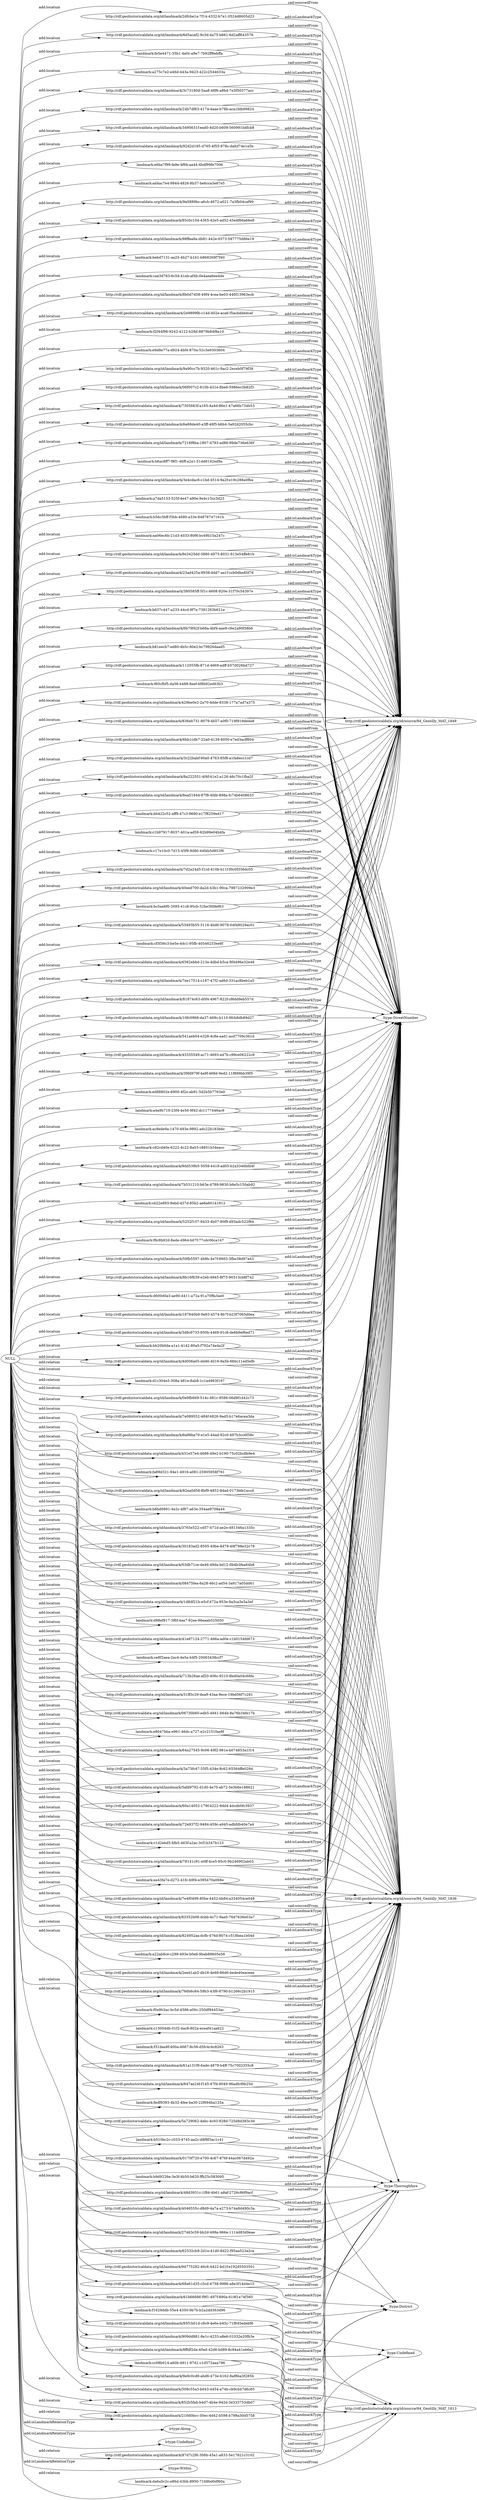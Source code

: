 digraph ar2dtool_diagram { 
rankdir=LR;
size="1501"
	"http://rdf.geohistoricaldata.org/id/landmark/9a90cc7b-9320-461c-9ac2-2eceb0f79f38" -> "http://rdf.geohistoricaldata.org/id/source/94_Gentilly_MAT_1848" [ label = "cad:sourcedFrom" ];
	"http://rdf.geohistoricaldata.org/id/landmark/9a90cc7b-9320-461c-9ac2-2eceb0f79f38" -> "ltype:StreetNumber" [ label = "add:isLandmarkType" ];
	"http://rdf.geohistoricaldata.org/id/landmark/7216f8ba-1807-4783-ad86-99de736e636f" -> "http://rdf.geohistoricaldata.org/id/source/94_Gentilly_MAT_1848" [ label = "cad:sourcedFrom" ];
	"http://rdf.geohistoricaldata.org/id/landmark/7216f8ba-1807-4783-ad86-99de736e636f" -> "ltype:StreetNumber" [ label = "add:isLandmarkType" ];
	"http://rdf.geohistoricaldata.org/id/landmark/23ad425a-8938-4dd7-aa1f-ccb0dbe85f76" -> "http://rdf.geohistoricaldata.org/id/source/94_Gentilly_MAT_1848" [ label = "cad:sourcedFrom" ];
	"http://rdf.geohistoricaldata.org/id/landmark/23ad425a-8938-4dd7-aa1f-ccb0dbe85f76" -> "ltype:StreetNumber" [ label = "add:isLandmarkType" ];
	"http://rdf.geohistoricaldata.org/id/landmark/429be0e2-2a70-4dde-8338-177a7ad7a375" -> "http://rdf.geohistoricaldata.org/id/source/94_Gentilly_MAT_1848" [ label = "cad:sourcedFrom" ];
	"http://rdf.geohistoricaldata.org/id/landmark/429be0e2-2a70-4dde-8338-177a7ad7a375" -> "ltype:StreetNumber" [ label = "add:isLandmarkType" ];
	"http://rdf.geohistoricaldata.org/id/landmark/7d2a24d5-f1cd-410b-b11f-f0c0f356dc05" -> "http://rdf.geohistoricaldata.org/id/source/94_Gentilly_MAT_1848" [ label = "cad:sourcedFrom" ];
	"http://rdf.geohistoricaldata.org/id/landmark/7d2a24d5-f1cd-410b-b11f-f0c0f356dc05" -> "ltype:StreetNumber" [ label = "add:isLandmarkType" ];
	"http://rdf.geohistoricaldata.org/id/landmark/647ae24f-f145-47f4-9049-96adfcf9b25d" -> "http://rdf.geohistoricaldata.org/id/source/94_Gentilly_MAT_1836" [ label = "cad:sourcedFrom" ];
	"http://rdf.geohistoricaldata.org/id/landmark/647ae24f-f145-47f4-9049-96adfcf9b25d" -> "ltype:StreetNumber" [ label = "add:isLandmarkType" ];
	"landmark:fa89d321-94e1-4916-a081-25905958f761" -> "http://rdf.geohistoricaldata.org/id/source/94_Gentilly_MAT_1836" [ label = "cad:sourcedFrom" ];
	"landmark:fa89d321-94e1-4916-a081-25905958f761" -> "ltype:StreetNumber" [ label = "add:isLandmarkType" ];
	"http://rdf.geohistoricaldata.org/id/landmark/53493b55-3116-4bd6-9078-04f48029ac01" -> "http://rdf.geohistoricaldata.org/id/source/94_Gentilly_MAT_1848" [ label = "cad:sourcedFrom" ];
	"http://rdf.geohistoricaldata.org/id/landmark/53493b55-3116-4bd6-9078-04f48029ac01" -> "ltype:StreetNumber" [ label = "add:isLandmarkType" ];
	"http://rdf.geohistoricaldata.org/id/landmark/30183ad2-8505-49be-8d78-49f798e32c78" -> "http://rdf.geohistoricaldata.org/id/source/94_Gentilly_MAT_1836" [ label = "cad:sourcedFrom" ];
	"http://rdf.geohistoricaldata.org/id/landmark/30183ad2-8505-49be-8d78-49f798e32c78" -> "ltype:StreetNumber" [ label = "add:isLandmarkType" ];
	"http://rdf.geohistoricaldata.org/id/landmark/6d5acaf2-9c3d-4a75-b661-6d2aff643576" -> "http://rdf.geohistoricaldata.org/id/source/94_Gentilly_MAT_1848" [ label = "cad:sourcedFrom" ];
	"http://rdf.geohistoricaldata.org/id/landmark/6d5acaf2-9c3d-4a75-b661-6d2aff643576" -> "ltype:StreetNumber" [ label = "add:isLandmarkType" ];
	"landmark:d98ef917-3f6f-4aa7-92ee-96eaab525050" -> "http://rdf.geohistoricaldata.org/id/source/94_Gentilly_MAT_1836" [ label = "cad:sourcedFrom" ];
	"landmark:d98ef917-3f6f-4aa7-92ee-96eaab525050" -> "ltype:StreetNumber" [ label = "add:isLandmarkType" ];
	"http://rdf.geohistoricaldata.org/id/landmark/5a729062-4ebc-4c93-928d-725d8d383c3d" -> "http://rdf.geohistoricaldata.org/id/source/94_Gentilly_MAT_1813" [ label = "cad:sourcedFrom" ];
	"http://rdf.geohistoricaldata.org/id/landmark/5a729062-4ebc-4c93-928d-725d8d383c3d" -> "ltype:StreetNumber" [ label = "add:isLandmarkType" ];
	"landmark:fe5e4471-35b1-4e0c-a9e7-7b92ff8ebffa" -> "http://rdf.geohistoricaldata.org/id/source/94_Gentilly_MAT_1848" [ label = "cad:sourcedFrom" ];
	"landmark:fe5e4471-35b1-4e0c-a9e7-7b92ff8ebffa" -> "ltype:StreetNumber" [ label = "add:isLandmarkType" ];
	"http://rdf.geohistoricaldata.org/id/landmark/3c73180d-5aa8-48f6-a8b4-7e3f50377acc" -> "http://rdf.geohistoricaldata.org/id/source/94_Gentilly_MAT_1848" [ label = "cad:sourcedFrom" ];
	"http://rdf.geohistoricaldata.org/id/landmark/3c73180d-5aa8-48f6-a8b4-7e3f50377acc" -> "ltype:StreetNumber" [ label = "add:isLandmarkType" ];
	"http://rdf.geohistoricaldata.org/id/landmark/24b7df63-4174-4aae-b78b-aca1fdb99824" -> "http://rdf.geohistoricaldata.org/id/source/94_Gentilly_MAT_1848" [ label = "cad:sourcedFrom" ];
	"http://rdf.geohistoricaldata.org/id/landmark/24b7df63-4174-4aae-b78b-aca1fdb99824" -> "ltype:StreetNumber" [ label = "add:isLandmarkType" ];
	"http://rdf.geohistoricaldata.org/id/landmark/431e57e4-4688-49e2-b190-75c02bc8b9e4" -> "http://rdf.geohistoricaldata.org/id/source/94_Gentilly_MAT_1836" [ label = "cad:sourcedFrom" ];
	"http://rdf.geohistoricaldata.org/id/landmark/431e57e4-4688-49e2-b190-75c02bc8b9e4" -> "ltype:StreetNumber" [ label = "add:isLandmarkType" ];
	"http://rdf.geohistoricaldata.org/id/landmark/5afd9792-d1d0-4e70-ab72-5e3b6e188621" -> "http://rdf.geohistoricaldata.org/id/source/94_Gentilly_MAT_1836" [ label = "cad:sourcedFrom" ];
	"http://rdf.geohistoricaldata.org/id/landmark/5afd9792-d1d0-4e70-ab72-5e3b6e188621" -> "ltype:StreetNumber" [ label = "add:isLandmarkType" ];
	"http://rdf.geohistoricaldata.org/id/landmark/7e089552-484f-4826-9ad5-b17e6acea3da" -> "http://rdf.geohistoricaldata.org/id/source/94_Gentilly_MAT_1848" [ label = "cad:sourcedFrom" ];
	"http://rdf.geohistoricaldata.org/id/landmark/7e089552-484f-4826-9ad5-b17e6acea3da" -> "ltype:Thoroughfare" [ label = "add:isLandmarkType" ];
	"http://rdf.geohistoricaldata.org/id/landmark/3495631f-ead0-4d20-b609-560991bdfcb8" -> "http://rdf.geohistoricaldata.org/id/source/94_Gentilly_MAT_1848" [ label = "cad:sourcedFrom" ];
	"http://rdf.geohistoricaldata.org/id/landmark/3495631f-ead0-4d20-b609-560991bdfcb8" -> "ltype:StreetNumber" [ label = "add:isLandmarkType" ];
	"http://rdf.geohistoricaldata.org/id/landmark/61b66686-f9f1-497f-890a-619f1e74f385" -> "http://rdf.geohistoricaldata.org/id/source/94_Gentilly_MAT_1836" [ label = "cad:sourcedFrom" ];
	"http://rdf.geohistoricaldata.org/id/landmark/61b66686-f9f1-497f-890a-619f1e74f385" -> "ltype:District" [ label = "add:isLandmarkType" ];
	"landmark:ad4ac7e4-9944-4826-8b37-be6cca3e87e5" -> "http://rdf.geohistoricaldata.org/id/source/94_Gentilly_MAT_1848" [ label = "cad:sourcedFrom" ];
	"landmark:ad4ac7e4-9944-4826-8b37-be6cca3e87e5" -> "ltype:StreetNumber" [ label = "add:isLandmarkType" ];
	"http://rdf.geohistoricaldata.org/id/landmark/98ffea8a-db81-442e-9373-587775d86e19" -> "http://rdf.geohistoricaldata.org/id/source/94_Gentilly_MAT_1848" [ label = "cad:sourcedFrom" ];
	"http://rdf.geohistoricaldata.org/id/landmark/98ffea8a-db81-442e-9373-587775d86e19" -> "ltype:StreetNumber" [ label = "add:isLandmarkType" ];
	"landmark:cae3d763-6c5d-41eb-af4b-0e4aea6ee4de" -> "http://rdf.geohistoricaldata.org/id/source/94_Gentilly_MAT_1848" [ label = "cad:sourcedFrom" ];
	"landmark:cae3d763-6c5d-41eb-af4b-0e4aea6ee4de" -> "ltype:StreetNumber" [ label = "add:isLandmarkType" ];
	"http://rdf.geohistoricaldata.org/id/landmark/60a14052-179f-4222-9dd4-4dcdb0fc3937" -> "http://rdf.geohistoricaldata.org/id/source/94_Gentilly_MAT_1836" [ label = "cad:sourcedFrom" ];
	"http://rdf.geohistoricaldata.org/id/landmark/60a14052-179f-4222-9dd4-4dcdb0fc3937" -> "ltype:StreetNumber" [ label = "add:isLandmarkType" ];
	"landmark:ac8ede9a-1470-493e-9892-adc22b183bbc" -> "http://rdf.geohistoricaldata.org/id/source/94_Gentilly_MAT_1848" [ label = "cad:sourcedFrom" ];
	"landmark:ac8ede9a-1470-493e-9892-adc22b183bbc" -> "ltype:StreetNumber" [ label = "add:isLandmarkType" ];
	"landmark:cb22e893-9ebd-437d-85b2-ae6a60141912" -> "http://rdf.geohistoricaldata.org/id/source/94_Gentilly_MAT_1848" [ label = "cad:sourcedFrom" ];
	"landmark:cb22e893-9ebd-437d-85b2-ae6a60141912" -> "ltype:StreetNumber" [ label = "add:isLandmarkType" ];
	"http://rdf.geohistoricaldata.org/id/landmark/78141c91-e0ff-4ce5-95c0-9b246902ab03" -> "http://rdf.geohistoricaldata.org/id/source/94_Gentilly_MAT_1836" [ label = "cad:sourcedFrom" ];
	"http://rdf.geohistoricaldata.org/id/landmark/78141c91-e0ff-4ce5-95c0-9b246902ab03" -> "ltype:StreetNumber" [ label = "add:isLandmarkType" ];
	"landmark:a22ab8ce-c298-493e-b0e6-9bab89605e58" -> "http://rdf.geohistoricaldata.org/id/source/94_Gentilly_MAT_1836" [ label = "cad:sourcedFrom" ];
	"landmark:a22ab8ce-c298-493e-b0e6-9bab89605e58" -> "ltype:StreetNumber" [ label = "add:isLandmarkType" ];
	"http://rdf.geohistoricaldata.org/id/landmark/766b6c64-59b3-43f6-8790-b1266c2b1915" -> "http://rdf.geohistoricaldata.org/id/source/94_Gentilly_MAT_1836" [ label = "cad:sourcedFrom" ];
	"http://rdf.geohistoricaldata.org/id/landmark/766b6c64-59b3-43f6-8790-b1266c2b1915" -> "ltype:StreetNumber" [ label = "add:isLandmarkType" ];
	"landmark:f8c8b92d-8ede-4964-b07f-77cdc06ca147" -> "http://rdf.geohistoricaldata.org/id/source/94_Gentilly_MAT_1848" [ label = "cad:sourcedFrom" ];
	"landmark:f8c8b92d-8ede-4964-b07f-77cdc06ca147" -> "ltype:StreetNumber" [ label = "add:isLandmarkType" ];
	"http://rdf.geohistoricaldata.org/id/landmark/8b16f639-e2eb-4945-8f75-90313cb8f742" -> "http://rdf.geohistoricaldata.org/id/source/94_Gentilly_MAT_1848" [ label = "cad:sourcedFrom" ];
	"http://rdf.geohistoricaldata.org/id/landmark/8b16f639-e2eb-4945-8f75-90313cb8f742" -> "ltype:StreetNumber" [ label = "add:isLandmarkType" ];
	"http://rdf.geohistoricaldata.org/id/landmark/3d8c9733-950b-4469-91c8-de6b9ef6ed71" -> "http://rdf.geohistoricaldata.org/id/source/94_Gentilly_MAT_1848" [ label = "cad:sourcedFrom" ];
	"http://rdf.geohistoricaldata.org/id/landmark/3d8c9733-950b-4469-91c8-de6b9ef6ed71" -> "ltype:StreetNumber" [ label = "add:isLandmarkType" ];
	"http://rdf.geohistoricaldata.org/id/landmark/4046555c-d8d9-4a7a-a273-b74a8d490c3a" -> "http://rdf.geohistoricaldata.org/id/source/94_Gentilly_MAT_1836" [ label = "cad:sourcedFrom" ];
	"http://rdf.geohistoricaldata.org/id/landmark/4046555c-d8d9-4a7a-a273-b74a8d490c3a" -> "ltype:Thoroughfare" [ label = "add:isLandmarkType" ];
	"landmark:c13004db-01f2-4ac8-802a-eceaf41aa622" -> "http://rdf.geohistoricaldata.org/id/source/94_Gentilly_MAT_1836" [ label = "cad:sourcedFrom" ];
	"landmark:c13004db-01f2-4ac8-802a-eceaf41aa622" -> "ltype:StreetNumber" [ label = "add:isLandmarkType" ];
	"http://rdf.geohistoricaldata.org/id/landmark/61a131f9-6ade-4879-b4ff-75c7002355c8" -> "http://rdf.geohistoricaldata.org/id/source/94_Gentilly_MAT_1836" [ label = "cad:sourcedFrom" ];
	"http://rdf.geohistoricaldata.org/id/landmark/61a131f9-6ade-4879-b4ff-75c7002355c8" -> "ltype:StreetNumber" [ label = "add:isLandmarkType" ];
	"landmark:e6ba7f99-fa9e-4f6b-aa44-4bdf99fe7006" -> "http://rdf.geohistoricaldata.org/id/source/94_Gentilly_MAT_1848" [ label = "cad:sourcedFrom" ];
	"landmark:e6ba7f99-fa9e-4f6b-aa44-4bdf99fe7006" -> "ltype:StreetNumber" [ label = "add:isLandmarkType" ];
	"http://rdf.geohistoricaldata.org/id/landmark/95f1b01d-c9c9-4e6e-b45c-71f845edebf6" -> "http://rdf.geohistoricaldata.org/id/source/94_Gentilly_MAT_1836" [ label = "cad:sourcedFrom" ];
	"http://rdf.geohistoricaldata.org/id/landmark/95f1b01d-c9c9-4e6e-b45c-71f845edebf6" -> "ltype:Undefined" [ label = "add:isLandmarkType" ];
	"landmark:bebd7131-aa25-4b27-b1b1-b868269f7f40" -> "http://rdf.geohistoricaldata.org/id/source/94_Gentilly_MAT_1848" [ label = "cad:sourcedFrom" ];
	"landmark:bebd7131-aa25-4b27-b1b1-b868269f7f40" -> "ltype:StreetNumber" [ label = "add:isLandmarkType" ];
	"landmark:fedf9393-4b32-4fee-ba30-22f694ba125a" -> "http://rdf.geohistoricaldata.org/id/source/94_Gentilly_MAT_1836" [ label = "cad:sourcedFrom" ];
	"landmark:fedf9393-4b32-4fee-ba30-22f694ba125a" -> "ltype:StreetNumber" [ label = "add:isLandmarkType" ];
	"http://rdf.geohistoricaldata.org/id/landmark/06f007c2-610b-431e-8be6-5986ec3b82f3" -> "http://rdf.geohistoricaldata.org/id/source/94_Gentilly_MAT_1848" [ label = "cad:sourcedFrom" ];
	"http://rdf.geohistoricaldata.org/id/landmark/06f007c2-610b-431e-8be6-5986ec3b82f3" -> "ltype:StreetNumber" [ label = "add:isLandmarkType" ];
	"landmark:b8bd0891-4e2c-4f87-a63e-354ae9708a44" -> "http://rdf.geohistoricaldata.org/id/source/94_Gentilly_MAT_1836" [ label = "cad:sourcedFrom" ];
	"landmark:b8bd0891-4e2c-4f87-a63e-354ae9708a44" -> "ltype:StreetNumber" [ label = "add:isLandmarkType" ];
	"http://rdf.geohistoricaldata.org/id/landmark/03db71ce-de46-49da-bd12-0b4b3fea64b8" -> "http://rdf.geohistoricaldata.org/id/source/94_Gentilly_MAT_1836" [ label = "cad:sourcedFrom" ];
	"http://rdf.geohistoricaldata.org/id/landmark/03db71ce-de46-49da-bd12-0b4b3fea64b8" -> "ltype:StreetNumber" [ label = "add:isLandmarkType" ];
	"landmark:b6ac8ff7-f8f1-46ff-a2a1-51dd8192ed9a" -> "http://rdf.geohistoricaldata.org/id/source/94_Gentilly_MAT_1848" [ label = "cad:sourcedFrom" ];
	"landmark:b6ac8ff7-f8f1-46ff-a2a1-51dd8192ed9a" -> "ltype:StreetNumber" [ label = "add:isLandmarkType" ];
	"http://rdf.geohistoricaldata.org/id/landmark/6a98ba70-e1e5-44ad-92c0-497b3cc6f58c" -> "http://rdf.geohistoricaldata.org/id/source/94_Gentilly_MAT_1848" [ label = "cad:sourcedFrom" ];
	"http://rdf.geohistoricaldata.org/id/landmark/6a98ba70-e1e5-44ad-92c0-497b3cc6f58c" -> "ltype:District" [ label = "add:isLandmarkType" ];
	"http://rdf.geohistoricaldata.org/id/landmark/31ff3c29-dea9-43aa-9ece-19bd56f7c281" -> "http://rdf.geohistoricaldata.org/id/source/94_Gentilly_MAT_1836" [ label = "cad:sourcedFrom" ];
	"http://rdf.geohistoricaldata.org/id/landmark/31ff3c29-dea9-43aa-9ece-19bd56f7c281" -> "ltype:StreetNumber" [ label = "add:isLandmarkType" ];
	"landmark:b637c447-a233-44cd-9f7e-7381263b621e" -> "http://rdf.geohistoricaldata.org/id/source/94_Gentilly_MAT_1848" [ label = "cad:sourcedFrom" ];
	"landmark:b637c447-a233-44cd-9f7e-7381263b621e" -> "ltype:StreetNumber" [ label = "add:isLandmarkType" ];
	"landmark:f60cfbf5-da56-4488-8eef-4f8b92ed63b3" -> "http://rdf.geohistoricaldata.org/id/source/94_Gentilly_MAT_1848" [ label = "cad:sourcedFrom" ];
	"landmark:f60cfbf5-da56-4488-8eef-4f8b92ed63b3" -> "ltype:StreetNumber" [ label = "add:isLandmarkType" ];
	"http://rdf.geohistoricaldata.org/id/landmark/836eb731-8079-4b57-a0f0-719f919deda8" -> "http://rdf.geohistoricaldata.org/id/source/94_Gentilly_MAT_1848" [ label = "cad:sourcedFrom" ];
	"http://rdf.geohistoricaldata.org/id/landmark/836eb731-8079-4b57-a0f0-719f919deda8" -> "ltype:StreetNumber" [ label = "add:isLandmarkType" ];
	"landmark:bb422c52-aff9-47c3-9680-e17f8259ed17" -> "http://rdf.geohistoricaldata.org/id/source/94_Gentilly_MAT_1848" [ label = "cad:sourcedFrom" ];
	"landmark:bb422c52-aff9-47c3-9680-e17f8259ed17" -> "ltype:StreetNumber" [ label = "add:isLandmarkType" ];
	"http://rdf.geohistoricaldata.org/id/landmark/82ea0d58-8bf9-4852-8dad-0173bfe1accd" -> "http://rdf.geohistoricaldata.org/id/source/94_Gentilly_MAT_1836" [ label = "cad:sourcedFrom" ];
	"http://rdf.geohistoricaldata.org/id/landmark/82ea0d58-8bf9-4852-8dad-0173bfe1accd" -> "ltype:StreetNumber" [ label = "add:isLandmarkType" ];
	"http://rdf.geohistoricaldata.org/id/landmark/3765e522-cd57-471d-ae2e-481346a1335c" -> "http://rdf.geohistoricaldata.org/id/source/94_Gentilly_MAT_1836" [ label = "cad:sourcedFrom" ];
	"http://rdf.geohistoricaldata.org/id/landmark/3765e522-cd57-471d-ae2e-481346a1335c" -> "ltype:StreetNumber" [ label = "add:isLandmarkType" ];
	"landmark:c1b97917-8037-401a-ad59-62b99e04b4fa" -> "http://rdf.geohistoricaldata.org/id/source/94_Gentilly_MAT_1848" [ label = "cad:sourcedFrom" ];
	"landmark:c1b97917-8037-401a-ad59-62b99e04b4fa" -> "ltype:StreetNumber" [ label = "add:isLandmarkType" ];
	"landmark:bb20b0da-a1a1-4142-80a5-f792a74e4a2f" -> "http://rdf.geohistoricaldata.org/id/source/94_Gentilly_MAT_1848" [ label = "cad:sourcedFrom" ];
	"landmark:bb20b0da-a1a1-4142-80a5-f792a74e4a2f" -> "ltype:Thoroughfare" [ label = "add:isLandmarkType" ];
	"http://rdf.geohistoricaldata.org/id/landmark/7ee17514-c187-47f2-ad6d-331ac8beb1a5" -> "http://rdf.geohistoricaldata.org/id/source/94_Gentilly_MAT_1848" [ label = "cad:sourcedFrom" ];
	"http://rdf.geohistoricaldata.org/id/landmark/7ee17514-c187-47f2-ad6d-331ac8beb1a5" -> "ltype:StreetNumber" [ label = "add:isLandmarkType" ];
	"http://rdf.geohistoricaldata.org/id/landmark/541aeb04-e328-4c8e-aad1-acd7709c361d" -> "http://rdf.geohistoricaldata.org/id/source/94_Gentilly_MAT_1848" [ label = "cad:sourcedFrom" ];
	"http://rdf.geohistoricaldata.org/id/landmark/541aeb04-e328-4c8e-aad1-acd7709c361d" -> "ltype:StreetNumber" [ label = "add:isLandmarkType" ];
	"landmark:a4a9b719-23f4-4e56-9f42-dc1177446ac9" -> "http://rdf.geohistoricaldata.org/id/source/94_Gentilly_MAT_1848" [ label = "cad:sourcedFrom" ];
	"landmark:a4a9b719-23f4-4e56-9f42-dc1177446ac9" -> "ltype:StreetNumber" [ label = "add:isLandmarkType" ];
	"http://rdf.geohistoricaldata.org/id/landmark/7b531210-b63e-4789-9830-b6e5c150ab92" -> "http://rdf.geohistoricaldata.org/id/source/94_Gentilly_MAT_1848" [ label = "cad:sourcedFrom" ];
	"http://rdf.geohistoricaldata.org/id/landmark/7b531210-b63e-4789-9830-b6e5c150ab92" -> "ltype:StreetNumber" [ label = "add:isLandmarkType" ];
	"http://rdf.geohistoricaldata.org/id/landmark/5252f107-9433-4b07-80f9-d93adc522f84" -> "http://rdf.geohistoricaldata.org/id/source/94_Gentilly_MAT_1848" [ label = "cad:sourcedFrom" ];
	"http://rdf.geohistoricaldata.org/id/landmark/5252f107-9433-4b07-80f9-d93adc522f84" -> "ltype:StreetNumber" [ label = "add:isLandmarkType" ];
	"http://rdf.geohistoricaldata.org/id/landmark/4d006a05-dd46-4016-9a5b-66bc11ed5efb" -> "http://rdf.geohistoricaldata.org/id/source/94_Gentilly_MAT_1848" [ label = "cad:sourcedFrom" ];
	"http://rdf.geohistoricaldata.org/id/landmark/4d006a05-dd46-4016-9a5b-66bc11ed5efb" -> "ltype:Thoroughfare" [ label = "add:isLandmarkType" ];
	"http://rdf.geohistoricaldata.org/id/landmark/27463c59-bb2d-499a-966e-1114d83d9eae" -> "http://rdf.geohistoricaldata.org/id/source/94_Gentilly_MAT_1836" [ label = "cad:sourcedFrom" ];
	"http://rdf.geohistoricaldata.org/id/landmark/27463c59-bb2d-499a-966e-1114d83d9eae" -> "ltype:Thoroughfare" [ label = "add:isLandmarkType" ];
	"http://rdf.geohistoricaldata.org/id/landmark/08475fea-6a28-46c2-ad54-3a917a05dd61" -> "http://rdf.geohistoricaldata.org/id/source/94_Gentilly_MAT_1836" [ label = "cad:sourcedFrom" ];
	"http://rdf.geohistoricaldata.org/id/landmark/08475fea-6a28-46c2-ad54-3a917a05dd61" -> "ltype:StreetNumber" [ label = "add:isLandmarkType" ];
	"http://rdf.geohistoricaldata.org/id/landmark/1d8df21b-e5cf-472a-953e-9a3ca3e5a3ef" -> "http://rdf.geohistoricaldata.org/id/source/94_Gentilly_MAT_1836" [ label = "cad:sourcedFrom" ];
	"http://rdf.geohistoricaldata.org/id/landmark/1d8df21b-e5cf-472a-953e-9a3ca3e5a3ef" -> "ltype:StreetNumber" [ label = "add:isLandmarkType" ];
	"landmark:ce8f2aea-2ac4-4e5a-b4f5-20063438ccf7" -> "http://rdf.geohistoricaldata.org/id/source/94_Gentilly_MAT_1836" [ label = "cad:sourcedFrom" ];
	"landmark:ce8f2aea-2ac4-4e5a-b4f5-20063438ccf7" -> "ltype:StreetNumber" [ label = "add:isLandmarkType" ];
	"landmark:e9d8e77a-d924-4bf4-870a-52c3e9303604" -> "http://rdf.geohistoricaldata.org/id/source/94_Gentilly_MAT_1848" [ label = "cad:sourcedFrom" ];
	"landmark:e9d8e77a-d924-4bf4-870a-52c3e9303604" -> "ltype:StreetNumber" [ label = "add:isLandmarkType" ];
	"landmark:e8047bba-e961-46dc-a727-e2c2151fae8f" -> "http://rdf.geohistoricaldata.org/id/source/94_Gentilly_MAT_1836" [ label = "cad:sourcedFrom" ];
	"landmark:e8047bba-e961-46dc-a727-e2c2151fae8f" -> "ltype:StreetNumber" [ label = "add:isLandmarkType" ];
	"http://rdf.geohistoricaldata.org/id/landmark/6e88de40-a3ff-48f5-b6b4-3a92d2055cbc" -> "http://rdf.geohistoricaldata.org/id/source/94_Gentilly_MAT_1848" [ label = "cad:sourcedFrom" ];
	"http://rdf.geohistoricaldata.org/id/landmark/6e88de40-a3ff-48f5-b6b4-3a92d2055cbc" -> "ltype:StreetNumber" [ label = "add:isLandmarkType" ];
	"landmark:b56c3bff-f3bb-4680-a33e-84878747161b" -> "http://rdf.geohistoricaldata.org/id/source/94_Gentilly_MAT_1848" [ label = "cad:sourcedFrom" ];
	"landmark:b56c3bff-f3bb-4680-a33e-84878747161b" -> "ltype:StreetNumber" [ label = "add:isLandmarkType" ];
	"http://rdf.geohistoricaldata.org/id/landmark/8ffdf2da-40ed-42d6-bd89-8c94a41eb6e2" -> "http://rdf.geohistoricaldata.org/id/source/94_Gentilly_MAT_1813" [ label = "cad:sourcedFrom" ];
	"http://rdf.geohistoricaldata.org/id/landmark/8ffdf2da-40ed-42d6-bd89-8c94a41eb6e2" -> "ltype:Thoroughfare" [ label = "add:isLandmarkType" ];
	"http://rdf.geohistoricaldata.org/id/landmark/3a73fc47-55f5-434e-8c62-65564ffe0294" -> "http://rdf.geohistoricaldata.org/id/source/94_Gentilly_MAT_1836" [ label = "cad:sourcedFrom" ];
	"http://rdf.geohistoricaldata.org/id/landmark/3a73fc47-55f5-434e-8c62-65564ffe0294" -> "ltype:StreetNumber" [ label = "add:isLandmarkType" ];
	"http://rdf.geohistoricaldata.org/id/landmark/380585ff-5f1c-4608-920e-31f70c54397e" -> "http://rdf.geohistoricaldata.org/id/source/94_Gentilly_MAT_1848" [ label = "cad:sourcedFrom" ];
	"http://rdf.geohistoricaldata.org/id/landmark/380585ff-5f1c-4608-920e-31f70c54397e" -> "ltype:StreetNumber" [ label = "add:isLandmarkType" ];
	"landmark:cc08b014-a60b-4911-97d1-c1d572aaa796" -> "http://rdf.geohistoricaldata.org/id/source/94_Gentilly_MAT_1813" [ label = "cad:sourcedFrom" ];
	"landmark:cc08b014-a60b-4911-97d1-c1d572aaa796" -> "ltype:Thoroughfare" [ label = "add:isLandmarkType" ];
	"http://rdf.geohistoricaldata.org/id/landmark/72e937f2-9484-459c-a945-adbfdb40e7a4" -> "http://rdf.geohistoricaldata.org/id/source/94_Gentilly_MAT_1836" [ label = "cad:sourcedFrom" ];
	"http://rdf.geohistoricaldata.org/id/landmark/72e937f2-9484-459c-a945-adbfdb40e7a4" -> "ltype:StreetNumber" [ label = "add:isLandmarkType" ];
	"http://rdf.geohistoricaldata.org/id/landmark/41e87124-2771-466a-ad0e-c1b0154fd673" -> "http://rdf.geohistoricaldata.org/id/source/94_Gentilly_MAT_1836" [ label = "cad:sourcedFrom" ];
	"http://rdf.geohistoricaldata.org/id/landmark/41e87124-2771-466a-ad0e-c1b0154fd673" -> "ltype:StreetNumber" [ label = "add:isLandmarkType" ];
	"http://rdf.geohistoricaldata.org/id/landmark/3c22babf-90a0-4763-85f8-a1fa8ecc1cd7" -> "http://rdf.geohistoricaldata.org/id/source/94_Gentilly_MAT_1848" [ label = "cad:sourcedFrom" ];
	"http://rdf.geohistoricaldata.org/id/landmark/3c22babf-90a0-4763-85f8-a1fa8ecc1cd7" -> "ltype:StreetNumber" [ label = "add:isLandmarkType" ];
	"landmark:d1c304e5-308a-481e-8ab8-1c1a4963f197" -> "http://rdf.geohistoricaldata.org/id/source/94_Gentilly_MAT_1848" [ label = "cad:sourcedFrom" ];
	"landmark:d1c304e5-308a-481e-8ab8-1c1a4963f197" -> "ltype:Thoroughfare" [ label = "add:isLandmarkType" ];
	"http://rdf.geohistoricaldata.org/id/landmark/10fc0968-da37-469c-b110-9fcb8db89d27" -> "http://rdf.geohistoricaldata.org/id/source/94_Gentilly_MAT_1848" [ label = "cad:sourcedFrom" ];
	"http://rdf.geohistoricaldata.org/id/landmark/10fc0968-da37-469c-b110-9fcb8db89d27" -> "ltype:StreetNumber" [ label = "add:isLandmarkType" ];
	"http://rdf.geohistoricaldata.org/id/landmark/06730b60-edb5-4941-b64b-8a76b34fe17b" -> "http://rdf.geohistoricaldata.org/id/source/94_Gentilly_MAT_1836" [ label = "cad:sourcedFrom" ];
	"http://rdf.geohistoricaldata.org/id/landmark/06730b60-edb5-4941-b64b-8a76b34fe17b" -> "ltype:StreetNumber" [ label = "add:isLandmarkType" ];
	"http://rdf.geohistoricaldata.org/id/landmark/2dfcbe1a-7f14-4332-b7e1-0524d8605d23" -> "http://rdf.geohistoricaldata.org/id/source/94_Gentilly_MAT_1848" [ label = "cad:sourcedFrom" ];
	"http://rdf.geohistoricaldata.org/id/landmark/2dfcbe1a-7f14-4332-b7e1-0524d8605d23" -> "ltype:StreetNumber" [ label = "add:isLandmarkType" ];
	"http://rdf.geohistoricaldata.org/id/landmark/62532cb9-2d1e-41d0-8d22-f95aa523a2ca" -> "http://rdf.geohistoricaldata.org/id/source/94_Gentilly_MAT_1836" [ label = "cad:sourcedFrom" ];
	"http://rdf.geohistoricaldata.org/id/landmark/62532cb9-2d1e-41d0-8d22-f95aa523a2ca" -> "ltype:District" [ label = "add:isLandmarkType" ];
	"NULL" -> "landmark:e9d8e77a-d924-4bf4-870a-52c3e9303604" [ label = "add:locatum" ];
	"NULL" -> "landmark:bb422c52-aff9-47c3-9680-e17f8259ed17" [ label = "add:locatum" ];
	"NULL" -> "landmark:ea43fa7e-d272-41fc-b9f4-e395470a068e" [ label = "add:locatum" ];
	"NULL" -> "landmark:ac8ede9a-1470-493e-9892-adc22b183bbc" [ label = "add:locatum" ];
	"NULL" -> "http://rdf.geohistoricaldata.org/id/landmark/53493b55-3116-4bd6-9078-04f48029ac01" [ label = "add:locatum" ];
	"NULL" -> "http://rdf.geohistoricaldata.org/id/landmark/7e4f0499-80be-4452-bb84-a334054ce048" [ label = "add:locatum" ];
	"NULL" -> "http://rdf.geohistoricaldata.org/id/landmark/06730b60-edb5-4941-b64b-8a76b34fe17b" [ label = "add:locatum" ];
	"NULL" -> "http://rdf.geohistoricaldata.org/id/landmark/1d8df21b-e5cf-472a-953e-9a3ca3e5a3ef" [ label = "add:locatum" ];
	"NULL" -> "http://rdf.geohistoricaldata.org/id/landmark/824952aa-dcfb-476d-8074-c518bea1b04d" [ label = "add:locatum" ];
	"NULL" -> "http://rdf.geohistoricaldata.org/id/landmark/7e089552-484f-4826-9ad5-b17e6acea3da" [ label = "add:locatum" ];
	"NULL" -> "http://rdf.geohistoricaldata.org/id/landmark/4046555c-d8d9-4a7a-a273-b74a8d490c3a" [ label = "add:locatum" ];
	"NULL" -> "landmark:cae3d763-6c5d-41eb-af4b-0e4aea6ee4de" [ label = "add:locatum" ];
	"NULL" -> "http://rdf.geohistoricaldata.org/id/landmark/27463c59-bb2d-499a-966e-1114d83d9eae" [ label = "add:locatum" ];
	"NULL" -> "http://rdf.geohistoricaldata.org/id/landmark/08475fea-6a28-46c2-ad54-3a917a05dd61" [ label = "add:locatum" ];
	"NULL" -> "landmark:e8047bba-e961-46dc-a727-e2c2151fae8f" [ label = "add:locatum" ];
	"NULL" -> "landmark:a275c7e2-e46d-443a-9423-422c2544633a" [ label = "add:locatum" ];
	"NULL" -> "http://rdf.geohistoricaldata.org/id/landmark/187840b9-9e93-4574-8b7f-b23f7065d0ea" [ label = "add:locatum" ];
	"NULL" -> "landmark:cc08b014-a60b-4911-97d1-c1d572aaa796" [ label = "add:locatum" ];
	"NULL" -> "landmark:d98ef917-3f6f-4aa7-92ee-96eaab525050" [ label = "add:locatum" ];
	"NULL" -> "http://rdf.geohistoricaldata.org/id/landmark/41e87124-2771-466a-ad0e-c1b0154fd673" [ label = "add:locatum" ];
	"NULL" -> "http://rdf.geohistoricaldata.org/id/landmark/92d2d195-d765-4f55-978c-dafcf74e1a5b" [ label = "add:locatum" ];
	"NULL" -> "http://rdf.geohistoricaldata.org/id/landmark/210d0bcc-30ec-4d42-b598-b798a30d5758" [ label = "add:locatum" ];
	"NULL" -> "http://rdf.geohistoricaldata.org/id/landmark/85c0c104-4365-42e5-ad52-45e4f66a66e8" [ label = "add:locatum" ];
	"NULL" -> "http://rdf.geohistoricaldata.org/id/landmark/94775282-46c6-4422-bd1f-e192d5503501" [ label = "add:locatum" ];
	"NULL" -> "http://rdf.geohistoricaldata.org/id/landmark/3a73fc47-55f5-434e-8c62-65564ffe0294" [ label = "add:locatum" ];
	"NULL" -> "http://rdf.geohistoricaldata.org/id/landmark/0170f720-e700-4c67-876f-44ac067d492a" [ label = "add:locatum" ];
	"NULL" -> "http://rdf.geohistoricaldata.org/id/landmark/61a131f9-6ade-4879-b4ff-75c7002355c8" [ label = "add:locatum" ];
	"NULL" -> "http://rdf.geohistoricaldata.org/id/landmark/3495631f-ead0-4d20-b609-560991bdfcb8" [ label = "add:locatum" ];
	"NULL" -> "http://rdf.geohistoricaldata.org/id/landmark/31ff3c29-dea9-43aa-9ece-19bd56f7c281" [ label = "add:locatum" ];
	"NULL" -> "http://rdf.geohistoricaldata.org/id/landmark/766b6c64-59b3-43f6-8790-b1266c2b1915" [ label = "add:locatum" ];
	"NULL" -> "http://rdf.geohistoricaldata.org/id/landmark/8b0d7d58-49f4-4cea-be03-440f13963ecb" [ label = "add:locatum" ];
	"NULL" -> "http://rdf.geohistoricaldata.org/id/landmark/2eed1ab2-db16-4e68-86d6-bede40eaceee" [ label = "add:locatum" ];
	"NULL" -> "http://rdf.geohistoricaldata.org/id/landmark/836eb731-8079-4b57-a0f0-719f919deda8" [ label = "add:locatum" ];
	"NULL" -> "http://rdf.geohistoricaldata.org/id/landmark/7305663f-a165-4a4d-86e1-47a66b734b53" [ label = "add:locatum" ];
	"NULL" -> "landmark:f1629ddb-55e4-4350-9b7b-b2a2dd363d96" [ label = "add:locatum" ];
	"NULL" -> "http://rdf.geohistoricaldata.org/id/landmark/7b531210-b63e-4789-9830-b6e5c150ab92" [ label = "add:locatum" ];
	"NULL" -> "landmark:aa06ec6b-21d3-4033-80f6-bc49b15a247c" [ label = "add:locatum" ];
	"NULL" -> "http://rdf.geohistoricaldata.org/id/landmark/8ffdf2da-40ed-42d6-bd89-8c94a41eb6e2" [ label = "add:locatum" ];
	"NULL" -> "http://rdf.geohistoricaldata.org/id/landmark/72e937f2-9484-459c-a945-adbfdb40e7a4" [ label = "add:locatum" ];
	"NULL" -> "http://rdf.geohistoricaldata.org/id/landmark/8e3425dd-3880-4973-8031-913e54ffe81b" [ label = "add:locatum" ];
	"NULL" -> "http://rdf.geohistoricaldata.org/id/landmark/112055fb-871d-4669-adff-b57d026bd727" [ label = "add:locatum" ];
	"NULL" -> "http://rdf.geohistoricaldata.org/id/landmark/429be0e2-2a70-4dde-8338-177a7ad7a375" [ label = "add:locatum" ];
	"NULL" -> "http://rdf.geohistoricaldata.org/id/landmark/8ffdf2da-40ed-42d6-bd89-8c94a41eb6e2" [ label = "add:relatum" ];
	"NULL" -> "http://rdf.geohistoricaldata.org/id/landmark/4d006a05-dd46-4016-9a5b-66bc11ed5efb" [ label = "add:locatum" ];
	"NULL" -> "landmark:d1c304e5-308a-481e-8ab8-1c1a4963f197" [ label = "add:relatum" ];
	"NULL" -> "http://rdf.geohistoricaldata.org/id/landmark/3d8c9733-950b-4469-91c8-de6b9ef6ed71" [ label = "add:locatum" ];
	"NULL" -> "landmark:f0e9b3ac-bc5d-4586-a00c-250df94453ac" [ label = "add:locatum" ];
	"NULL" -> "http://rdf.geohistoricaldata.org/id/landmark/6bb1cdb7-22a0-4139-8050-e7ed3acff804" [ label = "add:locatum" ];
	"NULL" -> "landmark:cb22e893-9ebd-437d-85b2-ae6a60141912" [ label = "add:locatum" ];
	"NULL" -> "http://rdf.geohistoricaldata.org/id/landmark/8a222551-4f4f-41e2-a126-46c70c1fba2f" [ label = "add:locatum" ];
	"NULL" -> "http://rdf.geohistoricaldata.org/id/landmark/40eed700-da2d-43b1-90ca-7987232909e3" [ label = "add:locatum" ];
	"NULL" -> "http://rdf.geohistoricaldata.org/id/landmark/3c73180d-5aa8-48f6-a8b4-7e3f50377acc" [ label = "add:locatum" ];
	"NULL" -> "http://rdf.geohistoricaldata.org/id/landmark/94775282-46c6-4422-bd1f-e192d5503501" [ label = "add:relatum" ];
	"NULL" -> "landmark:cf3f36c3-be5e-4dc1-95fb-40546233ee8f" [ label = "add:locatum" ];
	"NULL" -> "http://rdf.geohistoricaldata.org/id/landmark/98ffea8a-db81-442e-9373-587775d86e19" [ label = "add:locatum" ];
	"NULL" -> "landmark:b510bc2c-c033-4745-aa2c-d8f8f3ac1c41" [ label = "add:locatum" ];
	"NULL" -> "http://rdf.geohistoricaldata.org/id/landmark/39fd979f-4a9f-468d-9ed2-11f889bb39f5" [ label = "add:locatum" ];
	"NULL" -> "landmark:bebd7131-aa25-4b27-b1b1-b868269f7f40" [ label = "add:locatum" ];
	"NULL" -> "landmark:c82cd40e-6222-4c22-8a53-c8851b34eacc" [ label = "add:locatum" ];
	"NULL" -> "http://rdf.geohistoricaldata.org/id/landmark/2e9899fb-c14d-402e-aca6-f5acbddedcaf" [ label = "add:locatum" ];
	"NULL" -> "http://rdf.geohistoricaldata.org/id/landmark/647ae24f-f145-47f4-9049-96adfcf9b25d" [ label = "add:locatum" ];
	"NULL" -> "http://rdf.geohistoricaldata.org/id/landmark/78141c91-e0ff-4ce5-95c0-9b246902ab03" [ label = "add:locatum" ];
	"NULL" -> "landmark:e6ba7f99-fa9e-4f6b-aa44-4bdf99fe7006" [ label = "add:locatum" ];
	"NULL" -> "http://rdf.geohistoricaldata.org/id/landmark/3765e522-cd57-471d-ae2e-481346a1335c" [ label = "add:locatum" ];
	"NULL" -> "http://rdf.geohistoricaldata.org/id/landmark/713b26ae-af20-406c-9210-8bd0a04c68fa" [ label = "add:locatum" ];
	"NULL" -> "lrtype:Along" [ label = "add:isLandmarkRelationType" ];
	"NULL" -> "http://rdf.geohistoricaldata.org/id/landmark/5afd9792-d1d0-4e70-ab72-5e3b6e188621" [ label = "add:locatum" ];
	"NULL" -> "landmark:b8bd0891-4e2c-4f87-a63e-354ae9708a44" [ label = "add:locatum" ];
	"NULL" -> "http://rdf.geohistoricaldata.org/id/landmark/0e9fb669-514c-481c-9586-06d9f1d42c73" [ label = "add:locatum" ];
	"NULL" -> "http://rdf.geohistoricaldata.org/id/landmark/2dfcbe1a-7f14-4332-b7e1-0524d8605d23" [ label = "add:locatum" ];
	"NULL" -> "landmark:cc08b014-a60b-4911-97d1-c1d572aaa796" [ label = "add:relatum" ];
	"NULL" -> "http://rdf.geohistoricaldata.org/id/landmark/9e9c0cd6-abd6-473e-b162-8af8ba3f285b" [ label = "add:relatum" ];
	"NULL" -> "landmark:a7da5153-525f-4e47-a90e-9e4c15cc3d23" [ label = "add:locatum" ];
	"NULL" -> "http://rdf.geohistoricaldata.org/id/landmark/48d3931c-1f84-4b61-a8af-2726c86f9acf" [ label = "add:locatum" ];
	"NULL" -> "http://rdf.geohistoricaldata.org/id/landmark/431e57e4-4688-49e2-b190-75c02bc8b9e4" [ label = "add:locatum" ];
	"NULL" -> "landmark:b81eecb7-ed80-4b5c-80e2-bc79926daad5" [ label = "add:locatum" ];
	"NULL" -> "http://rdf.geohistoricaldata.org/id/landmark/8aa51844-87f8-4fdb-898a-fc74b6408633" [ label = "add:locatum" ];
	"NULL" -> "http://rdf.geohistoricaldata.org/id/landmark/64a27545-9c06-49f2-961e-b074853a1f14" [ label = "add:locatum" ];
	"NULL" -> "http://rdf.geohistoricaldata.org/id/landmark/6e88de40-a3ff-48f5-b6b4-3a92d2055cbc" [ label = "add:locatum" ];
	"NULL" -> "landmark:c17e10c0-7d15-45f9-9d80-44feb5d852f6" [ label = "add:locatum" ];
	"NULL" -> "lrtype:Undefined" [ label = "add:isLandmarkRelationType" ];
	"NULL" -> "landmark:a4a9b719-23f4-4e56-9f42-dc1177446ac9" [ label = "add:locatum" ];
	"NULL" -> "http://rdf.geohistoricaldata.org/id/landmark/87d7c2f6-306b-45a1-a833-5e17821c3102" [ label = "add:relatum" ];
	"NULL" -> "http://rdf.geohistoricaldata.org/id/landmark/4046555c-d8d9-4a7a-a273-b74a8d490c3a" [ label = "add:relatum" ];
	"NULL" -> "http://rdf.geohistoricaldata.org/id/landmark/9e9c0cd6-abd6-473e-b162-8af8ba3f285b" [ label = "add:locatum" ];
	"NULL" -> "landmark:c1d2ebd5-fdb5-463f-a2ac-3cf1b347b123" [ label = "add:locatum" ];
	"NULL" -> "lrtype:Within" [ label = "add:isLandmarkRelationType" ];
	"NULL" -> "landmark:bc5ae6f0-2095-41c8-95cb-32be3fd9ef63" [ label = "add:locatum" ];
	"NULL" -> "landmark:f8c8b92d-8ede-4964-b07f-77cdc06ca147" [ label = "add:locatum" ];
	"NULL" -> "http://rdf.geohistoricaldata.org/id/landmark/83352b06-dcbb-4c71-9ae0-76d7636e03a7" [ label = "add:locatum" ];
	"NULL" -> "http://rdf.geohistoricaldata.org/id/landmark/9a90cc7b-9320-461c-9ac2-2eceb0f79f38" [ label = "add:locatum" ];
	"NULL" -> "http://rdf.geohistoricaldata.org/id/landmark/5252f107-9433-4b07-80f9-d93adc522f84" [ label = "add:locatum" ];
	"NULL" -> "http://rdf.geohistoricaldata.org/id/landmark/24b7df63-4174-4aae-b78b-aca1fdb99824" [ label = "add:locatum" ];
	"NULL" -> "landmark:c13004db-01f2-4ac8-802a-eceaf41aa622" [ label = "add:locatum" ];
	"NULL" -> "http://rdf.geohistoricaldata.org/id/landmark/541aeb04-e328-4c8e-aad1-acd7709c361d" [ label = "add:locatum" ];
	"NULL" -> "landmark:da6a5c2c-e86d-43bb-8950-7169bd0df60a" [ label = "add:relatum" ];
	"NULL" -> "http://rdf.geohistoricaldata.org/id/landmark/6d5acaf2-9c3d-4a75-b661-6d2aff643576" [ label = "add:locatum" ];
	"NULL" -> "landmark:b9d9226e-3e3f-4b50-b620-ffb25c583095" [ label = "add:locatum" ];
	"NULL" -> "http://rdf.geohistoricaldata.org/id/landmark/60a14052-179f-4222-9dd4-4dcdb0fc3937" [ label = "add:locatum" ];
	"NULL" -> "http://rdf.geohistoricaldata.org/id/landmark/7d2a24d5-f1cd-410b-b11f-f0c0f356dc05" [ label = "add:locatum" ];
	"NULL" -> "http://rdf.geohistoricaldata.org/id/landmark/6582ebbd-213e-4dbd-b5ca-9f4496e32e48" [ label = "add:locatum" ];
	"NULL" -> "http://rdf.geohistoricaldata.org/id/landmark/62532cb9-2d1e-41d0-8d22-f95aa523a2ca" [ label = "add:locatum" ];
	"NULL" -> "http://rdf.geohistoricaldata.org/id/landmark/5a729062-4ebc-4c93-928d-725d8d383c3d" [ label = "add:locatum" ];
	"NULL" -> "http://rdf.geohistoricaldata.org/id/landmark/81874c63-d0f4-4967-822f-cf6dd9eb557d" [ label = "add:locatum" ];
	"NULL" -> "http://rdf.geohistoricaldata.org/id/landmark/7ee17514-c187-47f2-ad6d-331ac8beb1a5" [ label = "add:locatum" ];
	"NULL" -> "http://rdf.geohistoricaldata.org/id/landmark/43335549-ac71-4693-a47b-c99ce06222c9" [ label = "add:locatum" ];
	"NULL" -> "landmark:ed88802e-6900-4f2e-ab91-5d2b5b7763e0" [ label = "add:locatum" ];
	"NULL" -> "landmark:d1c304e5-308a-481e-8ab8-1c1a4963f197" [ label = "add:locatum" ];
	"NULL" -> "http://rdf.geohistoricaldata.org/id/landmark/7216f8ba-1807-4783-ad86-99de736e636f" [ label = "add:locatum" ];
	"NULL" -> "http://rdf.geohistoricaldata.org/id/landmark/10fc0968-da37-469c-b110-9fcb8db89d27" [ label = "add:locatum" ];
	"NULL" -> "http://rdf.geohistoricaldata.org/id/landmark/9dd539b5-5058-4419-ad05-b2a3346bfd4f" [ label = "add:locatum" ];
	"NULL" -> "landmark:fa89d321-94e1-4916-a081-25905958f761" [ label = "add:locatum" ];
	"NULL" -> "landmark:b637c447-a233-44cd-9f7e-7381263b621e" [ label = "add:locatum" ];
	"NULL" -> "landmark:f60cfbf5-da56-4488-8eef-4f8b92ed63b3" [ label = "add:locatum" ];
	"NULL" -> "landmark:ce8f2aea-2ac4-4e5a-b4f5-20063438ccf7" [ label = "add:locatum" ];
	"NULL" -> "http://rdf.geohistoricaldata.org/id/landmark/4d006a05-dd46-4016-9a5b-66bc11ed5efb" [ label = "add:relatum" ];
	"NULL" -> "http://rdf.geohistoricaldata.org/id/landmark/59fb5597-4b8b-4e7f-8663-3fbe38d97a43" [ label = "add:locatum" ];
	"NULL" -> "http://rdf.geohistoricaldata.org/id/landmark/30183ad2-8505-49be-8d78-49f798e32c78" [ label = "add:locatum" ];
	"NULL" -> "landmark:d600d0a3-ae90-4411-a72a-91a70ffa3ae0" [ label = "add:locatum" ];
	"NULL" -> "landmark:a22ab8ce-c298-493e-b0e6-9bab89605e58" [ label = "add:locatum" ];
	"NULL" -> "http://rdf.geohistoricaldata.org/id/landmark/380585ff-5f1c-4608-920e-31f70c54397e" [ label = "add:locatum" ];
	"NULL" -> "http://rdf.geohistoricaldata.org/id/landmark/61b66686-f9f1-497f-890a-619f1e74f385" [ label = "add:locatum" ];
	"NULL" -> "landmark:ad4ac7e4-9944-4826-8b37-be6cca3e87e5" [ label = "add:locatum" ];
	"NULL" -> "landmark:c1b97917-8037-401a-ad59-62b99e04b4fa" [ label = "add:locatum" ];
	"NULL" -> "landmark:b6ac8ff7-f8f1-46ff-a2a1-51dd8192ed9a" [ label = "add:locatum" ];
	"NULL" -> "http://rdf.geohistoricaldata.org/id/landmark/9a5889bc-a6cb-4672-a021-7a3fb04caf99" [ label = "add:locatum" ];
	"NULL" -> "http://rdf.geohistoricaldata.org/id/landmark/68a61d35-c5cd-4758-9986-a8e3f14d4e15" [ label = "add:locatum" ];
	"NULL" -> "landmark:b56c3bff-f3bb-4680-a33e-84878747161b" [ label = "add:locatum" ];
	"NULL" -> "http://rdf.geohistoricaldata.org/id/landmark/03db71ce-de46-49da-bd12-0b4b3fea64b8" [ label = "add:locatum" ];
	"NULL" -> "landmark:f2f44f96-9242-4122-b28d-8879b84f8a10" [ label = "add:locatum" ];
	"NULL" -> "http://rdf.geohistoricaldata.org/id/landmark/3e4cdac6-c1bd-4514-9a2f-e19c288a0fba" [ label = "add:locatum" ];
	"NULL" -> "http://rdf.geohistoricaldata.org/id/landmark/508c55a3-b043-4454-a74b-cb9cb47d6c65" [ label = "add:locatum" ];
	"NULL" -> "landmark:fedf9393-4b32-4fee-ba30-22f694ba125a" [ label = "add:locatum" ];
	"NULL" -> "http://rdf.geohistoricaldata.org/id/landmark/6b79f42f-b68a-4bf4-aae9-c9e2a90f38b6" [ label = "add:locatum" ];
	"NULL" -> "landmark:f31dae8f-400a-4667-8c56-d5fc4c4c8263" [ label = "add:locatum" ];
	"NULL" -> "landmark:bb20b0da-a1a1-4142-80a5-f792a74e4a2f" [ label = "add:locatum" ];
	"NULL" -> "http://rdf.geohistoricaldata.org/id/landmark/6a98ba70-e1e5-44ad-92c0-497b3cc6f58c" [ label = "add:locatum" ];
	"NULL" -> "http://rdf.geohistoricaldata.org/id/landmark/909dd881-8e1c-4233-a8e6-01032e20fb3e" [ label = "add:locatum" ];
	"NULL" -> "http://rdf.geohistoricaldata.org/id/landmark/48d3931c-1f84-4b61-a8af-2726c86f9acf" [ label = "add:relatum" ];
	"NULL" -> "http://rdf.geohistoricaldata.org/id/landmark/82ea0d58-8bf9-4852-8dad-0173bfe1accd" [ label = "add:locatum" ];
	"NULL" -> "http://rdf.geohistoricaldata.org/id/landmark/852b5fab-b4d7-4b4e-942d-3e333753db07" [ label = "add:locatum" ];
	"NULL" -> "landmark:fe5e4471-35b1-4e0c-a9e7-7b92ff8ebffa" [ label = "add:locatum" ];
	"NULL" -> "http://rdf.geohistoricaldata.org/id/landmark/23ad425a-8938-4dd7-aa1f-ccb0dbe85f76" [ label = "add:locatum" ];
	"NULL" -> "http://rdf.geohistoricaldata.org/id/landmark/95f1b01d-c9c9-4e6e-b45c-71f845edebf6" [ label = "add:locatum" ];
	"NULL" -> "http://rdf.geohistoricaldata.org/id/landmark/06f007c2-610b-431e-8be6-5986ec3b82f3" [ label = "add:locatum" ];
	"NULL" -> "http://rdf.geohistoricaldata.org/id/landmark/8b16f639-e2eb-4945-8f75-90313cb8f742" [ label = "add:locatum" ];
	"NULL" -> "http://rdf.geohistoricaldata.org/id/landmark/210d0bcc-30ec-4d42-b598-b798a30d5758" [ label = "add:relatum" ];
	"NULL" -> "http://rdf.geohistoricaldata.org/id/landmark/3c22babf-90a0-4763-85f8-a1fa8ecc1cd7" [ label = "add:locatum" ];
	"landmark:b9d9226e-3e3f-4b50-b620-ffb25c583095" -> "http://rdf.geohistoricaldata.org/id/source/94_Gentilly_MAT_1836" [ label = "cad:sourcedFrom" ];
	"landmark:b9d9226e-3e3f-4b50-b620-ffb25c583095" -> "ltype:Thoroughfare" [ label = "add:isLandmarkType" ];
	"http://rdf.geohistoricaldata.org/id/landmark/6582ebbd-213e-4dbd-b5ca-9f4496e32e48" -> "http://rdf.geohistoricaldata.org/id/source/94_Gentilly_MAT_1848" [ label = "cad:sourcedFrom" ];
	"http://rdf.geohistoricaldata.org/id/landmark/6582ebbd-213e-4dbd-b5ca-9f4496e32e48" -> "ltype:StreetNumber" [ label = "add:isLandmarkType" ];
	"http://rdf.geohistoricaldata.org/id/landmark/83352b06-dcbb-4c71-9ae0-76d7636e03a7" -> "http://rdf.geohistoricaldata.org/id/source/94_Gentilly_MAT_1836" [ label = "cad:sourcedFrom" ];
	"http://rdf.geohistoricaldata.org/id/landmark/83352b06-dcbb-4c71-9ae0-76d7636e03a7" -> "ltype:StreetNumber" [ label = "add:isLandmarkType" ];
	"landmark:a275c7e2-e46d-443a-9423-422c2544633a" -> "http://rdf.geohistoricaldata.org/id/source/94_Gentilly_MAT_1848" [ label = "cad:sourcedFrom" ];
	"landmark:a275c7e2-e46d-443a-9423-422c2544633a" -> "ltype:StreetNumber" [ label = "add:isLandmarkType" ];
	"landmark:ea43fa7e-d272-41fc-b9f4-e395470a068e" -> "http://rdf.geohistoricaldata.org/id/source/94_Gentilly_MAT_1836" [ label = "cad:sourcedFrom" ];
	"landmark:ea43fa7e-d272-41fc-b9f4-e395470a068e" -> "ltype:StreetNumber" [ label = "add:isLandmarkType" ];
	"http://rdf.geohistoricaldata.org/id/landmark/508c55a3-b043-4454-a74b-cb9cb47d6c65" -> "http://rdf.geohistoricaldata.org/id/source/94_Gentilly_MAT_1813" [ label = "cad:sourcedFrom" ];
	"http://rdf.geohistoricaldata.org/id/landmark/508c55a3-b043-4454-a74b-cb9cb47d6c65" -> "ltype:District" [ label = "add:isLandmarkType" ];
	"http://rdf.geohistoricaldata.org/id/landmark/6bb1cdb7-22a0-4139-8050-e7ed3acff804" -> "http://rdf.geohistoricaldata.org/id/source/94_Gentilly_MAT_1848" [ label = "cad:sourcedFrom" ];
	"http://rdf.geohistoricaldata.org/id/landmark/6bb1cdb7-22a0-4139-8050-e7ed3acff804" -> "ltype:StreetNumber" [ label = "add:isLandmarkType" ];
	"landmark:f1629ddb-55e4-4350-9b7b-b2a2dd363d96" -> "http://rdf.geohistoricaldata.org/id/source/94_Gentilly_MAT_1836" [ label = "cad:sourcedFrom" ];
	"landmark:f1629ddb-55e4-4350-9b7b-b2a2dd363d96" -> "ltype:Undefined" [ label = "add:isLandmarkType" ];
	"http://rdf.geohistoricaldata.org/id/landmark/7e4f0499-80be-4452-bb84-a334054ce048" -> "http://rdf.geohistoricaldata.org/id/source/94_Gentilly_MAT_1836" [ label = "cad:sourcedFrom" ];
	"http://rdf.geohistoricaldata.org/id/landmark/7e4f0499-80be-4452-bb84-a334054ce048" -> "ltype:StreetNumber" [ label = "add:isLandmarkType" ];
	"http://rdf.geohistoricaldata.org/id/landmark/112055fb-871d-4669-adff-b57d026bd727" -> "http://rdf.geohistoricaldata.org/id/source/94_Gentilly_MAT_1848" [ label = "cad:sourcedFrom" ];
	"http://rdf.geohistoricaldata.org/id/landmark/112055fb-871d-4669-adff-b57d026bd727" -> "ltype:StreetNumber" [ label = "add:isLandmarkType" ];
	"http://rdf.geohistoricaldata.org/id/landmark/2eed1ab2-db16-4e68-86d6-bede40eaceee" -> "http://rdf.geohistoricaldata.org/id/source/94_Gentilly_MAT_1836" [ label = "cad:sourcedFrom" ];
	"http://rdf.geohistoricaldata.org/id/landmark/2eed1ab2-db16-4e68-86d6-bede40eaceee" -> "ltype:StreetNumber" [ label = "add:isLandmarkType" ];
	"http://rdf.geohistoricaldata.org/id/landmark/3e4cdac6-c1bd-4514-9a2f-e19c288a0fba" -> "http://rdf.geohistoricaldata.org/id/source/94_Gentilly_MAT_1848" [ label = "cad:sourcedFrom" ];
	"http://rdf.geohistoricaldata.org/id/landmark/3e4cdac6-c1bd-4514-9a2f-e19c288a0fba" -> "ltype:StreetNumber" [ label = "add:isLandmarkType" ];
	"http://rdf.geohistoricaldata.org/id/landmark/0e9fb669-514c-481c-9586-06d9f1d42c73" -> "http://rdf.geohistoricaldata.org/id/source/94_Gentilly_MAT_1848" [ label = "cad:sourcedFrom" ];
	"http://rdf.geohistoricaldata.org/id/landmark/0e9fb669-514c-481c-9586-06d9f1d42c73" -> "ltype:Thoroughfare" [ label = "add:isLandmarkType" ];
	"landmark:cf3f36c3-be5e-4dc1-95fb-40546233ee8f" -> "http://rdf.geohistoricaldata.org/id/source/94_Gentilly_MAT_1848" [ label = "cad:sourcedFrom" ];
	"landmark:cf3f36c3-be5e-4dc1-95fb-40546233ee8f" -> "ltype:StreetNumber" [ label = "add:isLandmarkType" ];
	"http://rdf.geohistoricaldata.org/id/landmark/85c0c104-4365-42e5-ad52-45e4f66a66e8" -> "http://rdf.geohistoricaldata.org/id/source/94_Gentilly_MAT_1848" [ label = "cad:sourcedFrom" ];
	"http://rdf.geohistoricaldata.org/id/landmark/85c0c104-4365-42e5-ad52-45e4f66a66e8" -> "ltype:StreetNumber" [ label = "add:isLandmarkType" ];
	"http://rdf.geohistoricaldata.org/id/landmark/94775282-46c6-4422-bd1f-e192d5503501" -> "http://rdf.geohistoricaldata.org/id/source/94_Gentilly_MAT_1836" [ label = "cad:sourcedFrom" ];
	"http://rdf.geohistoricaldata.org/id/landmark/94775282-46c6-4422-bd1f-e192d5503501" -> "ltype:Thoroughfare" [ label = "add:isLandmarkType" ];
	"http://rdf.geohistoricaldata.org/id/landmark/8a222551-4f4f-41e2-a126-46c70c1fba2f" -> "http://rdf.geohistoricaldata.org/id/source/94_Gentilly_MAT_1848" [ label = "cad:sourcedFrom" ];
	"http://rdf.geohistoricaldata.org/id/landmark/8a222551-4f4f-41e2-a126-46c70c1fba2f" -> "ltype:StreetNumber" [ label = "add:isLandmarkType" ];
	"landmark:f0e9b3ac-bc5d-4586-a00c-250df94453ac" -> "http://rdf.geohistoricaldata.org/id/source/94_Gentilly_MAT_1836" [ label = "cad:sourcedFrom" ];
	"landmark:f0e9b3ac-bc5d-4586-a00c-250df94453ac" -> "ltype:StreetNumber" [ label = "add:isLandmarkType" ];
	"http://rdf.geohistoricaldata.org/id/landmark/9e9c0cd6-abd6-473e-b162-8af8ba3f285b" -> "http://rdf.geohistoricaldata.org/id/source/94_Gentilly_MAT_1813" [ label = "cad:sourcedFrom" ];
	"http://rdf.geohistoricaldata.org/id/landmark/9e9c0cd6-abd6-473e-b162-8af8ba3f285b" -> "ltype:District" [ label = "add:isLandmarkType" ];
	"landmark:b81eecb7-ed80-4b5c-80e2-bc79926daad5" -> "http://rdf.geohistoricaldata.org/id/source/94_Gentilly_MAT_1848" [ label = "cad:sourcedFrom" ];
	"landmark:b81eecb7-ed80-4b5c-80e2-bc79926daad5" -> "ltype:StreetNumber" [ label = "add:isLandmarkType" ];
	"http://rdf.geohistoricaldata.org/id/landmark/0170f720-e700-4c67-876f-44ac067d492a" -> "http://rdf.geohistoricaldata.org/id/source/94_Gentilly_MAT_1836" [ label = "cad:sourcedFrom" ];
	"http://rdf.geohistoricaldata.org/id/landmark/0170f720-e700-4c67-876f-44ac067d492a" -> "ltype:Thoroughfare" [ label = "add:isLandmarkType" ];
	"http://rdf.geohistoricaldata.org/id/landmark/43335549-ac71-4693-a47b-c99ce06222c9" -> "http://rdf.geohistoricaldata.org/id/source/94_Gentilly_MAT_1848" [ label = "cad:sourcedFrom" ];
	"http://rdf.geohistoricaldata.org/id/landmark/43335549-ac71-4693-a47b-c99ce06222c9" -> "ltype:StreetNumber" [ label = "add:isLandmarkType" ];
	"landmark:c17e10c0-7d15-45f9-9d80-44feb5d852f6" -> "http://rdf.geohistoricaldata.org/id/source/94_Gentilly_MAT_1848" [ label = "cad:sourcedFrom" ];
	"landmark:c17e10c0-7d15-45f9-9d80-44feb5d852f6" -> "ltype:StreetNumber" [ label = "add:isLandmarkType" ];
	"http://rdf.geohistoricaldata.org/id/landmark/48d3931c-1f84-4b61-a8af-2726c86f9acf" -> "http://rdf.geohistoricaldata.org/id/source/94_Gentilly_MAT_1836" [ label = "cad:sourcedFrom" ];
	"http://rdf.geohistoricaldata.org/id/landmark/48d3931c-1f84-4b61-a8af-2726c86f9acf" -> "ltype:Thoroughfare" [ label = "add:isLandmarkType" ];
	"landmark:f2f44f96-9242-4122-b28d-8879b84f8a10" -> "http://rdf.geohistoricaldata.org/id/source/94_Gentilly_MAT_1848" [ label = "cad:sourcedFrom" ];
	"landmark:f2f44f96-9242-4122-b28d-8879b84f8a10" -> "ltype:StreetNumber" [ label = "add:isLandmarkType" ];
	"http://rdf.geohistoricaldata.org/id/landmark/8aa51844-87f8-4fdb-898a-fc74b6408633" -> "http://rdf.geohistoricaldata.org/id/source/94_Gentilly_MAT_1848" [ label = "cad:sourcedFrom" ];
	"http://rdf.geohistoricaldata.org/id/landmark/8aa51844-87f8-4fdb-898a-fc74b6408633" -> "ltype:StreetNumber" [ label = "add:isLandmarkType" ];
	"http://rdf.geohistoricaldata.org/id/landmark/64a27545-9c06-49f2-961e-b074853a1f14" -> "http://rdf.geohistoricaldata.org/id/source/94_Gentilly_MAT_1836" [ label = "cad:sourcedFrom" ];
	"http://rdf.geohistoricaldata.org/id/landmark/64a27545-9c06-49f2-961e-b074853a1f14" -> "ltype:StreetNumber" [ label = "add:isLandmarkType" ];
	"http://rdf.geohistoricaldata.org/id/landmark/187840b9-9e93-4574-8b7f-b23f7065d0ea" -> "http://rdf.geohistoricaldata.org/id/source/94_Gentilly_MAT_1848" [ label = "cad:sourcedFrom" ];
	"http://rdf.geohistoricaldata.org/id/landmark/187840b9-9e93-4574-8b7f-b23f7065d0ea" -> "ltype:StreetNumber" [ label = "add:isLandmarkType" ];
	"http://rdf.geohistoricaldata.org/id/landmark/7305663f-a165-4a4d-86e1-47a66b734b53" -> "http://rdf.geohistoricaldata.org/id/source/94_Gentilly_MAT_1848" [ label = "cad:sourcedFrom" ];
	"http://rdf.geohistoricaldata.org/id/landmark/7305663f-a165-4a4d-86e1-47a66b734b53" -> "ltype:StreetNumber" [ label = "add:isLandmarkType" ];
	"http://rdf.geohistoricaldata.org/id/landmark/8e3425dd-3880-4973-8031-913e54ffe81b" -> "http://rdf.geohistoricaldata.org/id/source/94_Gentilly_MAT_1848" [ label = "cad:sourcedFrom" ];
	"http://rdf.geohistoricaldata.org/id/landmark/8e3425dd-3880-4973-8031-913e54ffe81b" -> "ltype:StreetNumber" [ label = "add:isLandmarkType" ];
	"http://rdf.geohistoricaldata.org/id/landmark/8b0d7d58-49f4-4cea-be03-440f13963ecb" -> "http://rdf.geohistoricaldata.org/id/source/94_Gentilly_MAT_1848" [ label = "cad:sourcedFrom" ];
	"http://rdf.geohistoricaldata.org/id/landmark/8b0d7d58-49f4-4cea-be03-440f13963ecb" -> "ltype:StreetNumber" [ label = "add:isLandmarkType" ];
	"http://rdf.geohistoricaldata.org/id/landmark/39fd979f-4a9f-468d-9ed2-11f889bb39f5" -> "http://rdf.geohistoricaldata.org/id/source/94_Gentilly_MAT_1848" [ label = "cad:sourcedFrom" ];
	"http://rdf.geohistoricaldata.org/id/landmark/39fd979f-4a9f-468d-9ed2-11f889bb39f5" -> "ltype:StreetNumber" [ label = "add:isLandmarkType" ];
	"http://rdf.geohistoricaldata.org/id/landmark/59fb5597-4b8b-4e7f-8663-3fbe38d97a43" -> "http://rdf.geohistoricaldata.org/id/source/94_Gentilly_MAT_1848" [ label = "cad:sourcedFrom" ];
	"http://rdf.geohistoricaldata.org/id/landmark/59fb5597-4b8b-4e7f-8663-3fbe38d97a43" -> "ltype:StreetNumber" [ label = "add:isLandmarkType" ];
	"landmark:a7da5153-525f-4e47-a90e-9e4c15cc3d23" -> "http://rdf.geohistoricaldata.org/id/source/94_Gentilly_MAT_1848" [ label = "cad:sourcedFrom" ];
	"landmark:a7da5153-525f-4e47-a90e-9e4c15cc3d23" -> "ltype:StreetNumber" [ label = "add:isLandmarkType" ];
	"http://rdf.geohistoricaldata.org/id/landmark/2e9899fb-c14d-402e-aca6-f5acbddedcaf" -> "http://rdf.geohistoricaldata.org/id/source/94_Gentilly_MAT_1848" [ label = "cad:sourcedFrom" ];
	"http://rdf.geohistoricaldata.org/id/landmark/2e9899fb-c14d-402e-aca6-f5acbddedcaf" -> "ltype:StreetNumber" [ label = "add:isLandmarkType" ];
	"landmark:ed88802e-6900-4f2e-ab91-5d2b5b7763e0" -> "http://rdf.geohistoricaldata.org/id/source/94_Gentilly_MAT_1848" [ label = "cad:sourcedFrom" ];
	"landmark:ed88802e-6900-4f2e-ab91-5d2b5b7763e0" -> "ltype:StreetNumber" [ label = "add:isLandmarkType" ];
	"http://rdf.geohistoricaldata.org/id/landmark/6b79f42f-b68a-4bf4-aae9-c9e2a90f38b6" -> "http://rdf.geohistoricaldata.org/id/source/94_Gentilly_MAT_1848" [ label = "cad:sourcedFrom" ];
	"http://rdf.geohistoricaldata.org/id/landmark/6b79f42f-b68a-4bf4-aae9-c9e2a90f38b6" -> "ltype:StreetNumber" [ label = "add:isLandmarkType" ];
	"landmark:aa06ec6b-21d3-4033-80f6-bc49b15a247c" -> "http://rdf.geohistoricaldata.org/id/source/94_Gentilly_MAT_1848" [ label = "cad:sourcedFrom" ];
	"landmark:aa06ec6b-21d3-4033-80f6-bc49b15a247c" -> "ltype:StreetNumber" [ label = "add:isLandmarkType" ];
	"http://rdf.geohistoricaldata.org/id/landmark/852b5fab-b4d7-4b4e-942d-3e333753db07" -> "http://rdf.geohistoricaldata.org/id/source/94_Gentilly_MAT_1813" [ label = "cad:sourcedFrom" ];
	"http://rdf.geohistoricaldata.org/id/landmark/852b5fab-b4d7-4b4e-942d-3e333753db07" -> "ltype:Undefined" [ label = "add:isLandmarkType" ];
	"http://rdf.geohistoricaldata.org/id/landmark/40eed700-da2d-43b1-90ca-7987232909e3" -> "http://rdf.geohistoricaldata.org/id/source/94_Gentilly_MAT_1848" [ label = "cad:sourcedFrom" ];
	"http://rdf.geohistoricaldata.org/id/landmark/40eed700-da2d-43b1-90ca-7987232909e3" -> "ltype:StreetNumber" [ label = "add:isLandmarkType" ];
	"http://rdf.geohistoricaldata.org/id/landmark/713b26ae-af20-406c-9210-8bd0a04c68fa" -> "http://rdf.geohistoricaldata.org/id/source/94_Gentilly_MAT_1836" [ label = "cad:sourcedFrom" ];
	"http://rdf.geohistoricaldata.org/id/landmark/713b26ae-af20-406c-9210-8bd0a04c68fa" -> "ltype:StreetNumber" [ label = "add:isLandmarkType" ];
	"http://rdf.geohistoricaldata.org/id/landmark/824952aa-dcfb-476d-8074-c518bea1b04d" -> "http://rdf.geohistoricaldata.org/id/source/94_Gentilly_MAT_1836" [ label = "cad:sourcedFrom" ];
	"http://rdf.geohistoricaldata.org/id/landmark/824952aa-dcfb-476d-8074-c518bea1b04d" -> "ltype:StreetNumber" [ label = "add:isLandmarkType" ];
	"landmark:c1d2ebd5-fdb5-463f-a2ac-3cf1b347b123" -> "http://rdf.geohistoricaldata.org/id/source/94_Gentilly_MAT_1836" [ label = "cad:sourcedFrom" ];
	"landmark:c1d2ebd5-fdb5-463f-a2ac-3cf1b347b123" -> "ltype:StreetNumber" [ label = "add:isLandmarkType" ];
	"http://rdf.geohistoricaldata.org/id/landmark/92d2d195-d765-4f55-978c-dafcf74e1a5b" -> "http://rdf.geohistoricaldata.org/id/source/94_Gentilly_MAT_1848" [ label = "cad:sourcedFrom" ];
	"http://rdf.geohistoricaldata.org/id/landmark/92d2d195-d765-4f55-978c-dafcf74e1a5b" -> "ltype:StreetNumber" [ label = "add:isLandmarkType" ];
	"http://rdf.geohistoricaldata.org/id/landmark/68a61d35-c5cd-4758-9986-a8e3f14d4e15" -> "http://rdf.geohistoricaldata.org/id/source/94_Gentilly_MAT_1836" [ label = "cad:sourcedFrom" ];
	"http://rdf.geohistoricaldata.org/id/landmark/68a61d35-c5cd-4758-9986-a8e3f14d4e15" -> "ltype:District" [ label = "add:isLandmarkType" ];
	"landmark:d600d0a3-ae90-4411-a72a-91a70ffa3ae0" -> "http://rdf.geohistoricaldata.org/id/source/94_Gentilly_MAT_1848" [ label = "cad:sourcedFrom" ];
	"landmark:d600d0a3-ae90-4411-a72a-91a70ffa3ae0" -> "ltype:StreetNumber" [ label = "add:isLandmarkType" ];
	"http://rdf.geohistoricaldata.org/id/landmark/9a5889bc-a6cb-4672-a021-7a3fb04caf99" -> "http://rdf.geohistoricaldata.org/id/source/94_Gentilly_MAT_1848" [ label = "cad:sourcedFrom" ];
	"http://rdf.geohistoricaldata.org/id/landmark/9a5889bc-a6cb-4672-a021-7a3fb04caf99" -> "ltype:StreetNumber" [ label = "add:isLandmarkType" ];
	"http://rdf.geohistoricaldata.org/id/landmark/909dd881-8e1c-4233-a8e6-01032e20fb3e" -> "http://rdf.geohistoricaldata.org/id/source/94_Gentilly_MAT_1813" [ label = "cad:sourcedFrom" ];
	"http://rdf.geohistoricaldata.org/id/landmark/909dd881-8e1c-4233-a8e6-01032e20fb3e" -> "ltype:Thoroughfare" [ label = "add:isLandmarkType" ];
	"landmark:c82cd40e-6222-4c22-8a53-c8851b34eacc" -> "http://rdf.geohistoricaldata.org/id/source/94_Gentilly_MAT_1848" [ label = "cad:sourcedFrom" ];
	"landmark:c82cd40e-6222-4c22-8a53-c8851b34eacc" -> "ltype:StreetNumber" [ label = "add:isLandmarkType" ];
	"landmark:bc5ae6f0-2095-41c8-95cb-32be3fd9ef63" -> "http://rdf.geohistoricaldata.org/id/source/94_Gentilly_MAT_1848" [ label = "cad:sourcedFrom" ];
	"landmark:bc5ae6f0-2095-41c8-95cb-32be3fd9ef63" -> "ltype:StreetNumber" [ label = "add:isLandmarkType" ];
	"http://rdf.geohistoricaldata.org/id/landmark/81874c63-d0f4-4967-822f-cf6dd9eb557d" -> "http://rdf.geohistoricaldata.org/id/source/94_Gentilly_MAT_1848" [ label = "cad:sourcedFrom" ];
	"http://rdf.geohistoricaldata.org/id/landmark/81874c63-d0f4-4967-822f-cf6dd9eb557d" -> "ltype:StreetNumber" [ label = "add:isLandmarkType" ];
	"landmark:f31dae8f-400a-4667-8c56-d5fc4c4c8263" -> "http://rdf.geohistoricaldata.org/id/source/94_Gentilly_MAT_1836" [ label = "cad:sourcedFrom" ];
	"landmark:f31dae8f-400a-4667-8c56-d5fc4c4c8263" -> "ltype:StreetNumber" [ label = "add:isLandmarkType" ];
	"landmark:b510bc2c-c033-4745-aa2c-d8f8f3ac1c41" -> "http://rdf.geohistoricaldata.org/id/source/94_Gentilly_MAT_1836" [ label = "cad:sourcedFrom" ];
	"landmark:b510bc2c-c033-4745-aa2c-d8f8f3ac1c41" -> "ltype:Thoroughfare" [ label = "add:isLandmarkType" ];
	"http://rdf.geohistoricaldata.org/id/landmark/9dd539b5-5058-4419-ad05-b2a3346bfd4f" -> "http://rdf.geohistoricaldata.org/id/source/94_Gentilly_MAT_1848" [ label = "cad:sourcedFrom" ];
	"http://rdf.geohistoricaldata.org/id/landmark/9dd539b5-5058-4419-ad05-b2a3346bfd4f" -> "ltype:StreetNumber" [ label = "add:isLandmarkType" ];

}
